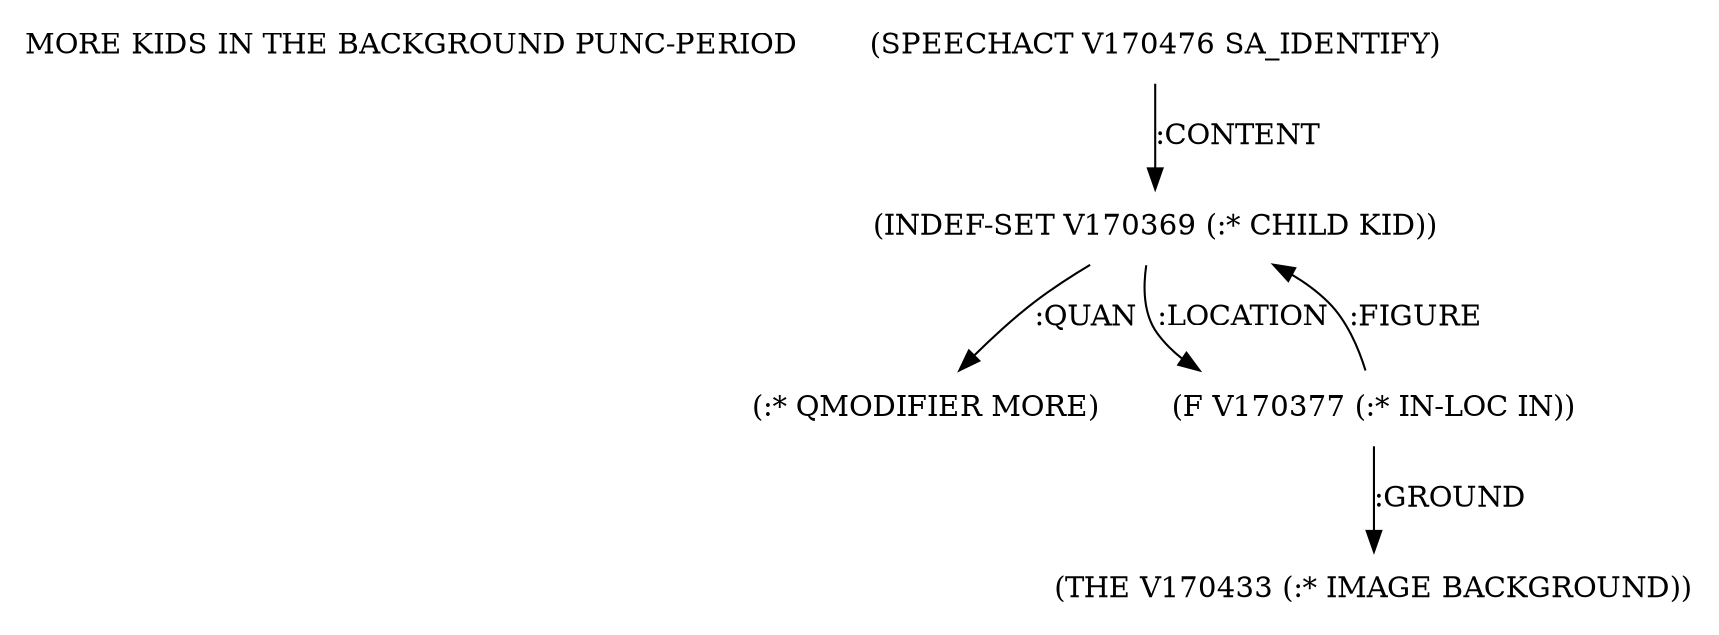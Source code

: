digraph Terms {
  node [shape=none]
  "MORE KIDS IN THE BACKGROUND PUNC-PERIOD"
  "V170476" [label="(SPEECHACT V170476 SA_IDENTIFY)"]
  "V170476" -> "V170369" [label=":CONTENT"]
  "V170369" [label="(INDEF-SET V170369 (:* CHILD KID))"]
  "V170369" -> "NT170644" [label=":QUAN"]
  "NT170644" [label="(:* QMODIFIER MORE)"]
  "V170369" -> "V170377" [label=":LOCATION"]
  "V170377" [label="(F V170377 (:* IN-LOC IN))"]
  "V170377" -> "V170433" [label=":GROUND"]
  "V170377" -> "V170369" [label=":FIGURE"]
  "V170433" [label="(THE V170433 (:* IMAGE BACKGROUND))"]
}
